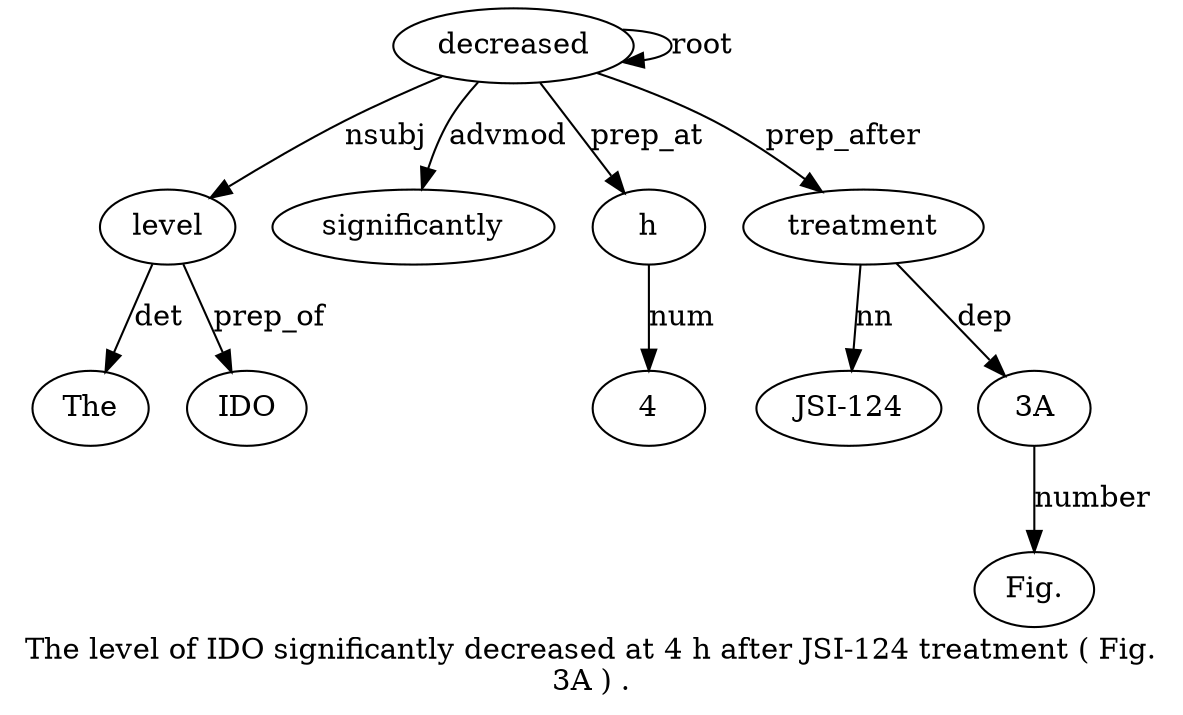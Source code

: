 digraph "The level of IDO significantly decreased at 4 h after JSI-124 treatment ( Fig. 3A ) ." {
label="The level of IDO significantly decreased at 4 h after JSI-124 treatment ( Fig.
3A ) .";
level2 [style=filled, fillcolor=white, label=level];
The1 [style=filled, fillcolor=white, label=The];
level2 -> The1  [label=det];
decreased6 [style=filled, fillcolor=white, label=decreased];
decreased6 -> level2  [label=nsubj];
IDO4 [style=filled, fillcolor=white, label=IDO];
level2 -> IDO4  [label=prep_of];
significantly5 [style=filled, fillcolor=white, label=significantly];
decreased6 -> significantly5  [label=advmod];
decreased6 -> decreased6  [label=root];
h9 [style=filled, fillcolor=white, label=h];
48 [style=filled, fillcolor=white, label=4];
h9 -> 48  [label=num];
decreased6 -> h9  [label=prep_at];
treatment12 [style=filled, fillcolor=white, label=treatment];
"JSI-124" [style=filled, fillcolor=white, label="JSI-124"];
treatment12 -> "JSI-124"  [label=nn];
decreased6 -> treatment12  [label=prep_after];
"3A15" [style=filled, fillcolor=white, label="3A"];
"Fig.14" [style=filled, fillcolor=white, label="Fig."];
"3A15" -> "Fig.14"  [label=number];
treatment12 -> "3A15"  [label=dep];
}
